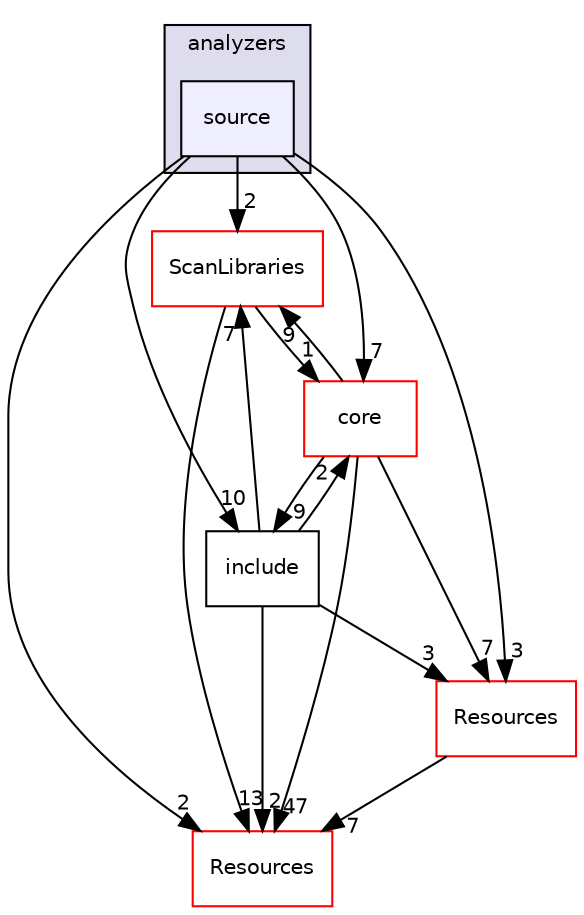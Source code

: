 digraph "source" {
  compound=true
  node [ fontsize="10", fontname="Helvetica"];
  edge [ labelfontsize="10", labelfontname="Helvetica"];
  subgraph clusterdir_2a3befa557f2da910fe74df4819c30fd {
    graph [ bgcolor="#ddddee", pencolor="black", label="analyzers" fontname="Helvetica", fontsize="10", URL="dir_2a3befa557f2da910fe74df4819c30fd.html"]
  dir_613d560bb37752f6859bbb3d65b200ca [shape=box, label="source", style="filled", fillcolor="#eeeeff", pencolor="black", URL="dir_613d560bb37752f6859bbb3d65b200ca.html"];
  }
  dir_d1f3dbe10f157d97e145494b8a91d73e [shape=box label="ScanLibraries" fillcolor="white" style="filled" color="red" URL="dir_d1f3dbe10f157d97e145494b8a91d73e.html"];
  dir_a0bf90795b97956d4dbc4f77efcee67d [shape=box label="include" URL="dir_a0bf90795b97956d4dbc4f77efcee67d.html"];
  dir_bde32bf976401edbce144c1ca78437b0 [shape=box label="Resources" fillcolor="white" style="filled" color="red" URL="dir_bde32bf976401edbce144c1ca78437b0.html"];
  dir_5d7c6f6db18e60e39633f445f8be697c [shape=box label="Resources" fillcolor="white" style="filled" color="red" URL="dir_5d7c6f6db18e60e39633f445f8be697c.html"];
  dir_ed6333db93325f1d3551032ba465846b [shape=box label="core" fillcolor="white" style="filled" color="red" URL="dir_ed6333db93325f1d3551032ba465846b.html"];
  dir_613d560bb37752f6859bbb3d65b200ca->dir_d1f3dbe10f157d97e145494b8a91d73e [headlabel="2", labeldistance=1.5 headhref="dir_000015_000060.html"];
  dir_613d560bb37752f6859bbb3d65b200ca->dir_a0bf90795b97956d4dbc4f77efcee67d [headlabel="10", labeldistance=1.5 headhref="dir_000015_000016.html"];
  dir_613d560bb37752f6859bbb3d65b200ca->dir_bde32bf976401edbce144c1ca78437b0 [headlabel="2", labeldistance=1.5 headhref="dir_000015_000019.html"];
  dir_613d560bb37752f6859bbb3d65b200ca->dir_5d7c6f6db18e60e39633f445f8be697c [headlabel="3", labeldistance=1.5 headhref="dir_000015_000017.html"];
  dir_613d560bb37752f6859bbb3d65b200ca->dir_ed6333db93325f1d3551032ba465846b [headlabel="7", labeldistance=1.5 headhref="dir_000015_000008.html"];
  dir_d1f3dbe10f157d97e145494b8a91d73e->dir_bde32bf976401edbce144c1ca78437b0 [headlabel="13", labeldistance=1.5 headhref="dir_000060_000019.html"];
  dir_d1f3dbe10f157d97e145494b8a91d73e->dir_ed6333db93325f1d3551032ba465846b [headlabel="1", labeldistance=1.5 headhref="dir_000060_000008.html"];
  dir_a0bf90795b97956d4dbc4f77efcee67d->dir_d1f3dbe10f157d97e145494b8a91d73e [headlabel="7", labeldistance=1.5 headhref="dir_000016_000060.html"];
  dir_a0bf90795b97956d4dbc4f77efcee67d->dir_bde32bf976401edbce144c1ca78437b0 [headlabel="2", labeldistance=1.5 headhref="dir_000016_000019.html"];
  dir_a0bf90795b97956d4dbc4f77efcee67d->dir_5d7c6f6db18e60e39633f445f8be697c [headlabel="3", labeldistance=1.5 headhref="dir_000016_000017.html"];
  dir_a0bf90795b97956d4dbc4f77efcee67d->dir_ed6333db93325f1d3551032ba465846b [headlabel="2", labeldistance=1.5 headhref="dir_000016_000008.html"];
  dir_5d7c6f6db18e60e39633f445f8be697c->dir_bde32bf976401edbce144c1ca78437b0 [headlabel="7", labeldistance=1.5 headhref="dir_000017_000019.html"];
  dir_ed6333db93325f1d3551032ba465846b->dir_d1f3dbe10f157d97e145494b8a91d73e [headlabel="9", labeldistance=1.5 headhref="dir_000008_000060.html"];
  dir_ed6333db93325f1d3551032ba465846b->dir_a0bf90795b97956d4dbc4f77efcee67d [headlabel="9", labeldistance=1.5 headhref="dir_000008_000016.html"];
  dir_ed6333db93325f1d3551032ba465846b->dir_bde32bf976401edbce144c1ca78437b0 [headlabel="47", labeldistance=1.5 headhref="dir_000008_000019.html"];
  dir_ed6333db93325f1d3551032ba465846b->dir_5d7c6f6db18e60e39633f445f8be697c [headlabel="7", labeldistance=1.5 headhref="dir_000008_000017.html"];
}
